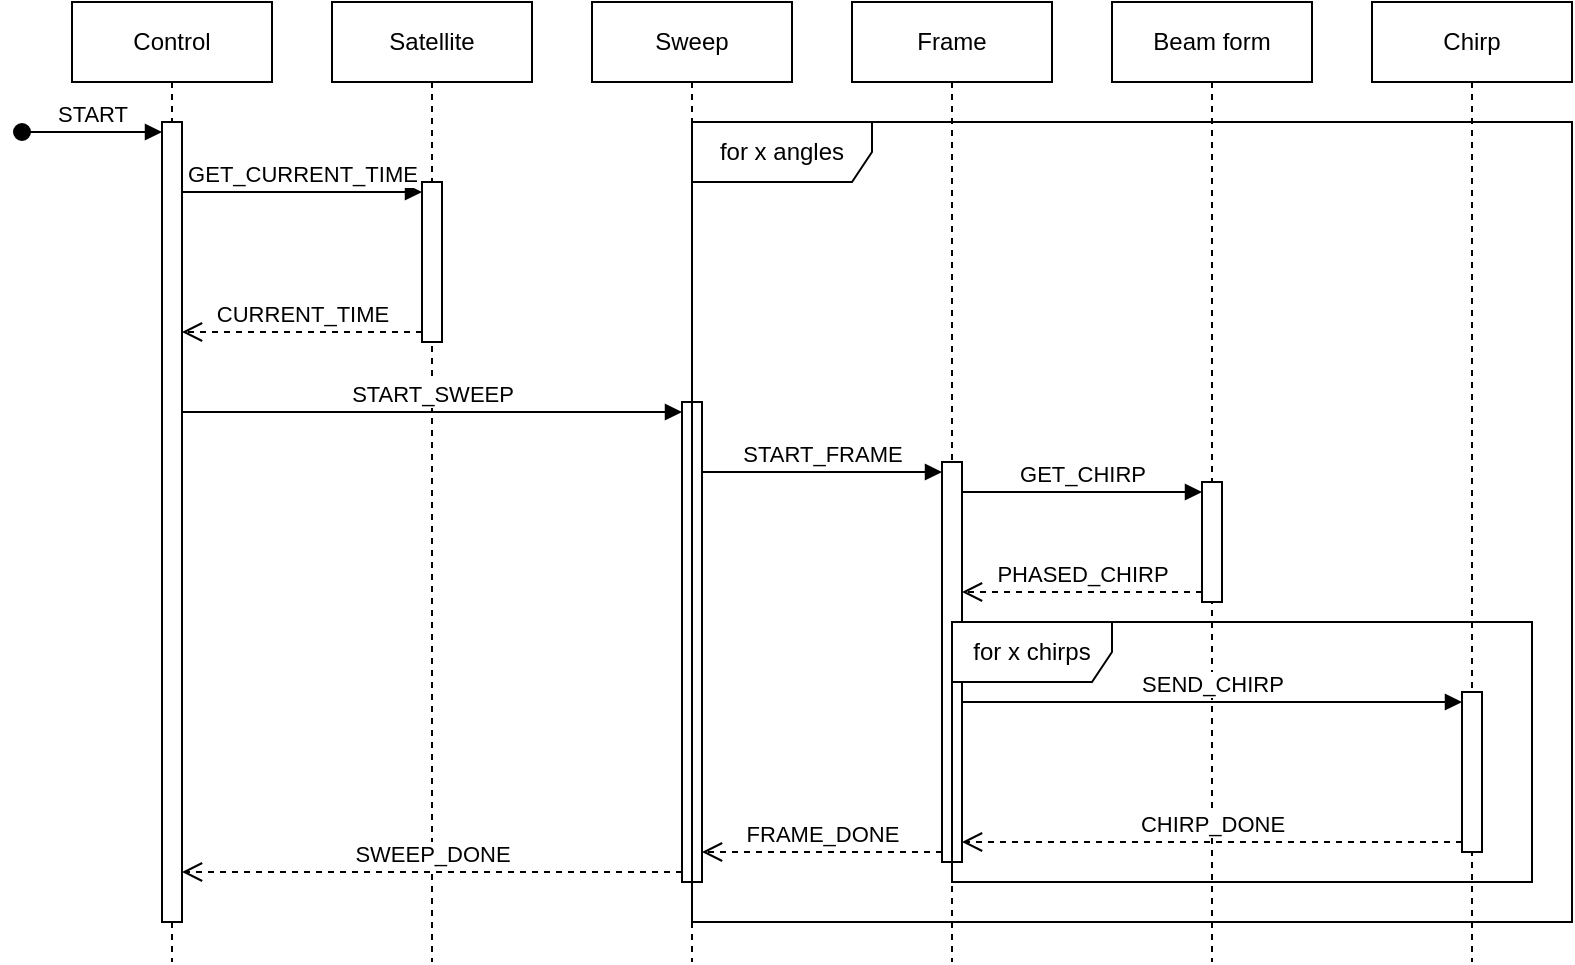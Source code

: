 <mxfile version="26.1.1">
  <diagram name="Page-1" id="kV-45eQNpwQn6KGaD91V">
    <mxGraphModel dx="1195" dy="628" grid="1" gridSize="10" guides="1" tooltips="1" connect="1" arrows="1" fold="1" page="1" pageScale="1" pageWidth="827" pageHeight="1169" math="0" shadow="0">
      <root>
        <mxCell id="0" />
        <mxCell id="1" parent="0" />
        <mxCell id="dV2UwhRpdAfM-n-fXqlM-1" value="Control" style="shape=umlLifeline;perimeter=lifelinePerimeter;whiteSpace=wrap;html=1;container=1;dropTarget=0;collapsible=0;recursiveResize=0;outlineConnect=0;portConstraint=eastwest;newEdgeStyle={&quot;edgeStyle&quot;:&quot;elbowEdgeStyle&quot;,&quot;elbow&quot;:&quot;vertical&quot;,&quot;curved&quot;:0,&quot;rounded&quot;:0};" vertex="1" parent="1">
          <mxGeometry x="70" y="40" width="100" height="480" as="geometry" />
        </mxCell>
        <mxCell id="dV2UwhRpdAfM-n-fXqlM-11" value="" style="html=1;points=[[0,0,0,0,5],[0,1,0,0,-5],[1,0,0,0,5],[1,1,0,0,-5]];perimeter=orthogonalPerimeter;outlineConnect=0;targetShapes=umlLifeline;portConstraint=eastwest;newEdgeStyle={&quot;curved&quot;:0,&quot;rounded&quot;:0};" vertex="1" parent="dV2UwhRpdAfM-n-fXqlM-1">
          <mxGeometry x="45" y="60" width="10" height="400" as="geometry" />
        </mxCell>
        <mxCell id="dV2UwhRpdAfM-n-fXqlM-12" value="START" style="html=1;verticalAlign=bottom;startArrow=oval;endArrow=block;startSize=8;curved=0;rounded=0;entryX=0;entryY=0;entryDx=0;entryDy=5;" edge="1" target="dV2UwhRpdAfM-n-fXqlM-11" parent="dV2UwhRpdAfM-n-fXqlM-1">
          <mxGeometry relative="1" as="geometry">
            <mxPoint x="-25" y="65" as="sourcePoint" />
          </mxGeometry>
        </mxCell>
        <mxCell id="dV2UwhRpdAfM-n-fXqlM-2" value="Satellite" style="shape=umlLifeline;perimeter=lifelinePerimeter;whiteSpace=wrap;html=1;container=1;dropTarget=0;collapsible=0;recursiveResize=0;outlineConnect=0;portConstraint=eastwest;newEdgeStyle={&quot;edgeStyle&quot;:&quot;elbowEdgeStyle&quot;,&quot;elbow&quot;:&quot;vertical&quot;,&quot;curved&quot;:0,&quot;rounded&quot;:0};" vertex="1" parent="1">
          <mxGeometry x="200" y="40" width="100" height="480" as="geometry" />
        </mxCell>
        <mxCell id="dV2UwhRpdAfM-n-fXqlM-8" value="" style="html=1;points=[[0,0,0,0,5],[0,1,0,0,-5],[1,0,0,0,5],[1,1,0,0,-5]];perimeter=orthogonalPerimeter;outlineConnect=0;targetShapes=umlLifeline;portConstraint=eastwest;newEdgeStyle={&quot;curved&quot;:0,&quot;rounded&quot;:0};" vertex="1" parent="dV2UwhRpdAfM-n-fXqlM-2">
          <mxGeometry x="45" y="90" width="10" height="80" as="geometry" />
        </mxCell>
        <mxCell id="dV2UwhRpdAfM-n-fXqlM-3" value="Sweep" style="shape=umlLifeline;perimeter=lifelinePerimeter;whiteSpace=wrap;html=1;container=1;dropTarget=0;collapsible=0;recursiveResize=0;outlineConnect=0;portConstraint=eastwest;newEdgeStyle={&quot;edgeStyle&quot;:&quot;elbowEdgeStyle&quot;,&quot;elbow&quot;:&quot;vertical&quot;,&quot;curved&quot;:0,&quot;rounded&quot;:0};" vertex="1" parent="1">
          <mxGeometry x="330" y="40" width="100" height="480" as="geometry" />
        </mxCell>
        <mxCell id="dV2UwhRpdAfM-n-fXqlM-13" value="" style="html=1;points=[[0,0,0,0,5],[0,1,0,0,-5],[1,0,0,0,5],[1,1,0,0,-5]];perimeter=orthogonalPerimeter;outlineConnect=0;targetShapes=umlLifeline;portConstraint=eastwest;newEdgeStyle={&quot;curved&quot;:0,&quot;rounded&quot;:0};" vertex="1" parent="dV2UwhRpdAfM-n-fXqlM-3">
          <mxGeometry x="45" y="200" width="10" height="240" as="geometry" />
        </mxCell>
        <mxCell id="dV2UwhRpdAfM-n-fXqlM-4" value="Frame" style="shape=umlLifeline;perimeter=lifelinePerimeter;whiteSpace=wrap;html=1;container=1;dropTarget=0;collapsible=0;recursiveResize=0;outlineConnect=0;portConstraint=eastwest;newEdgeStyle={&quot;edgeStyle&quot;:&quot;elbowEdgeStyle&quot;,&quot;elbow&quot;:&quot;vertical&quot;,&quot;curved&quot;:0,&quot;rounded&quot;:0};" vertex="1" parent="1">
          <mxGeometry x="460" y="40" width="100" height="480" as="geometry" />
        </mxCell>
        <mxCell id="dV2UwhRpdAfM-n-fXqlM-16" value="" style="html=1;points=[[0,0,0,0,5],[0,1,0,0,-5],[1,0,0,0,5],[1,1,0,0,-5]];perimeter=orthogonalPerimeter;outlineConnect=0;targetShapes=umlLifeline;portConstraint=eastwest;newEdgeStyle={&quot;curved&quot;:0,&quot;rounded&quot;:0};" vertex="1" parent="dV2UwhRpdAfM-n-fXqlM-4">
          <mxGeometry x="45" y="230" width="10" height="200" as="geometry" />
        </mxCell>
        <mxCell id="dV2UwhRpdAfM-n-fXqlM-5" value="Beam form" style="shape=umlLifeline;perimeter=lifelinePerimeter;whiteSpace=wrap;html=1;container=1;dropTarget=0;collapsible=0;recursiveResize=0;outlineConnect=0;portConstraint=eastwest;newEdgeStyle={&quot;edgeStyle&quot;:&quot;elbowEdgeStyle&quot;,&quot;elbow&quot;:&quot;vertical&quot;,&quot;curved&quot;:0,&quot;rounded&quot;:0};" vertex="1" parent="1">
          <mxGeometry x="590" y="40" width="100" height="480" as="geometry" />
        </mxCell>
        <mxCell id="dV2UwhRpdAfM-n-fXqlM-6" value="Chirp" style="shape=umlLifeline;perimeter=lifelinePerimeter;whiteSpace=wrap;html=1;container=1;dropTarget=0;collapsible=0;recursiveResize=0;outlineConnect=0;portConstraint=eastwest;newEdgeStyle={&quot;edgeStyle&quot;:&quot;elbowEdgeStyle&quot;,&quot;elbow&quot;:&quot;vertical&quot;,&quot;curved&quot;:0,&quot;rounded&quot;:0};" vertex="1" parent="1">
          <mxGeometry x="720" y="40" width="100" height="480" as="geometry" />
        </mxCell>
        <mxCell id="dV2UwhRpdAfM-n-fXqlM-9" value="GET_CURRENT_TIME" style="html=1;verticalAlign=bottom;endArrow=block;curved=0;rounded=0;entryX=0;entryY=0;entryDx=0;entryDy=5;" edge="1" target="dV2UwhRpdAfM-n-fXqlM-8" parent="1" source="dV2UwhRpdAfM-n-fXqlM-11">
          <mxGeometry relative="1" as="geometry">
            <mxPoint x="130" y="135" as="sourcePoint" />
          </mxGeometry>
        </mxCell>
        <mxCell id="dV2UwhRpdAfM-n-fXqlM-10" value="CURRENT_TIME" style="html=1;verticalAlign=bottom;endArrow=open;dashed=1;endSize=8;curved=0;rounded=0;exitX=0;exitY=1;exitDx=0;exitDy=-5;" edge="1" source="dV2UwhRpdAfM-n-fXqlM-8" parent="1" target="dV2UwhRpdAfM-n-fXqlM-11">
          <mxGeometry relative="1" as="geometry">
            <mxPoint x="130" y="205" as="targetPoint" />
          </mxGeometry>
        </mxCell>
        <mxCell id="dV2UwhRpdAfM-n-fXqlM-14" value="START_SWEEP" style="html=1;verticalAlign=bottom;endArrow=block;curved=0;rounded=0;entryX=0;entryY=0;entryDx=0;entryDy=5;" edge="1" target="dV2UwhRpdAfM-n-fXqlM-13" parent="1" source="dV2UwhRpdAfM-n-fXqlM-11">
          <mxGeometry relative="1" as="geometry">
            <mxPoint x="305" y="245" as="sourcePoint" />
          </mxGeometry>
        </mxCell>
        <mxCell id="dV2UwhRpdAfM-n-fXqlM-15" value="SWEEP_DONE" style="html=1;verticalAlign=bottom;endArrow=open;dashed=1;endSize=8;curved=0;rounded=0;exitX=0;exitY=1;exitDx=0;exitDy=-5;" edge="1" source="dV2UwhRpdAfM-n-fXqlM-13" parent="1" target="dV2UwhRpdAfM-n-fXqlM-11">
          <mxGeometry relative="1" as="geometry">
            <mxPoint x="305" y="315" as="targetPoint" />
          </mxGeometry>
        </mxCell>
        <mxCell id="dV2UwhRpdAfM-n-fXqlM-17" value="START_FRAME" style="html=1;verticalAlign=bottom;endArrow=block;curved=0;rounded=0;entryX=0;entryY=0;entryDx=0;entryDy=5;" edge="1" target="dV2UwhRpdAfM-n-fXqlM-16" parent="1" source="dV2UwhRpdAfM-n-fXqlM-13">
          <mxGeometry relative="1" as="geometry">
            <mxPoint x="435" y="255" as="sourcePoint" />
          </mxGeometry>
        </mxCell>
        <mxCell id="dV2UwhRpdAfM-n-fXqlM-18" value="FRAME_DONE" style="html=1;verticalAlign=bottom;endArrow=open;dashed=1;endSize=8;curved=0;rounded=0;exitX=0;exitY=1;exitDx=0;exitDy=-5;" edge="1" source="dV2UwhRpdAfM-n-fXqlM-16" parent="1" target="dV2UwhRpdAfM-n-fXqlM-13">
          <mxGeometry relative="1" as="geometry">
            <mxPoint x="435" y="325" as="targetPoint" />
          </mxGeometry>
        </mxCell>
        <mxCell id="dV2UwhRpdAfM-n-fXqlM-19" value="for x angles" style="shape=umlFrame;whiteSpace=wrap;html=1;pointerEvents=0;width=90;height=30;" vertex="1" parent="1">
          <mxGeometry x="380" y="100" width="440" height="400" as="geometry" />
        </mxCell>
        <mxCell id="dV2UwhRpdAfM-n-fXqlM-21" value="" style="html=1;points=[[0,0,0,0,5],[0,1,0,0,-5],[1,0,0,0,5],[1,1,0,0,-5]];perimeter=orthogonalPerimeter;outlineConnect=0;targetShapes=umlLifeline;portConstraint=eastwest;newEdgeStyle={&quot;curved&quot;:0,&quot;rounded&quot;:0};" vertex="1" parent="1">
          <mxGeometry x="635" y="280" width="10" height="60" as="geometry" />
        </mxCell>
        <mxCell id="dV2UwhRpdAfM-n-fXqlM-22" value="GET_CHIRP" style="html=1;verticalAlign=bottom;endArrow=block;curved=0;rounded=0;entryX=0;entryY=0;entryDx=0;entryDy=5;exitX=1;exitY=0;exitDx=0;exitDy=5;exitPerimeter=0;" edge="1" parent="1">
          <mxGeometry relative="1" as="geometry">
            <mxPoint x="515" y="285" as="sourcePoint" />
            <mxPoint x="635" y="285" as="targetPoint" />
          </mxGeometry>
        </mxCell>
        <mxCell id="dV2UwhRpdAfM-n-fXqlM-23" value="PHASED_CHIRP" style="html=1;verticalAlign=bottom;endArrow=open;dashed=1;endSize=8;curved=0;rounded=0;exitX=0;exitY=1;exitDx=0;exitDy=-5;" edge="1" source="dV2UwhRpdAfM-n-fXqlM-21" parent="1" target="dV2UwhRpdAfM-n-fXqlM-16">
          <mxGeometry relative="1" as="geometry">
            <mxPoint x="565" y="345" as="targetPoint" />
          </mxGeometry>
        </mxCell>
        <mxCell id="dV2UwhRpdAfM-n-fXqlM-28" value="for x chirps" style="shape=umlFrame;whiteSpace=wrap;html=1;pointerEvents=0;width=80;height=30;" vertex="1" parent="1">
          <mxGeometry x="510" y="350" width="290" height="130" as="geometry" />
        </mxCell>
        <mxCell id="dV2UwhRpdAfM-n-fXqlM-29" value="" style="html=1;points=[[0,0,0,0,5],[0,1,0,0,-5],[1,0,0,0,5],[1,1,0,0,-5]];perimeter=orthogonalPerimeter;outlineConnect=0;targetShapes=umlLifeline;portConstraint=eastwest;newEdgeStyle={&quot;curved&quot;:0,&quot;rounded&quot;:0};" vertex="1" parent="1">
          <mxGeometry x="765" y="385" width="10" height="80" as="geometry" />
        </mxCell>
        <mxCell id="dV2UwhRpdAfM-n-fXqlM-30" value="SEND_CHIRP" style="html=1;verticalAlign=bottom;endArrow=block;curved=0;rounded=0;entryX=0;entryY=0;entryDx=0;entryDy=5;" edge="1" target="dV2UwhRpdAfM-n-fXqlM-29" parent="1" source="dV2UwhRpdAfM-n-fXqlM-16">
          <mxGeometry relative="1" as="geometry">
            <mxPoint x="695" y="390" as="sourcePoint" />
          </mxGeometry>
        </mxCell>
        <mxCell id="dV2UwhRpdAfM-n-fXqlM-31" value="CHIRP_DONE" style="html=1;verticalAlign=bottom;endArrow=open;dashed=1;endSize=8;curved=0;rounded=0;exitX=0;exitY=1;exitDx=0;exitDy=-5;" edge="1" source="dV2UwhRpdAfM-n-fXqlM-29" parent="1" target="dV2UwhRpdAfM-n-fXqlM-16">
          <mxGeometry relative="1" as="geometry">
            <mxPoint x="695" y="460" as="targetPoint" />
          </mxGeometry>
        </mxCell>
      </root>
    </mxGraphModel>
  </diagram>
</mxfile>
